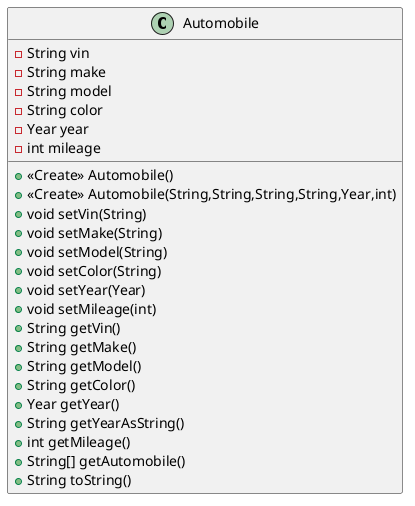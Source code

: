 @startuml
class Automobile {
- String vin
- String make
- String model
- String color
- Year year
- int mileage
+ <<Create>> Automobile()
+ <<Create>> Automobile(String,String,String,String,Year,int)
+ void setVin(String)
+ void setMake(String)
+ void setModel(String)
+ void setColor(String)
+ void setYear(Year)
+ void setMileage(int)
+ String getVin()
+ String getMake()
+ String getModel()
+ String getColor()
+ Year getYear()
+ String getYearAsString()
+ int getMileage()
+ String[] getAutomobile()
+ String toString()
}
@enduml